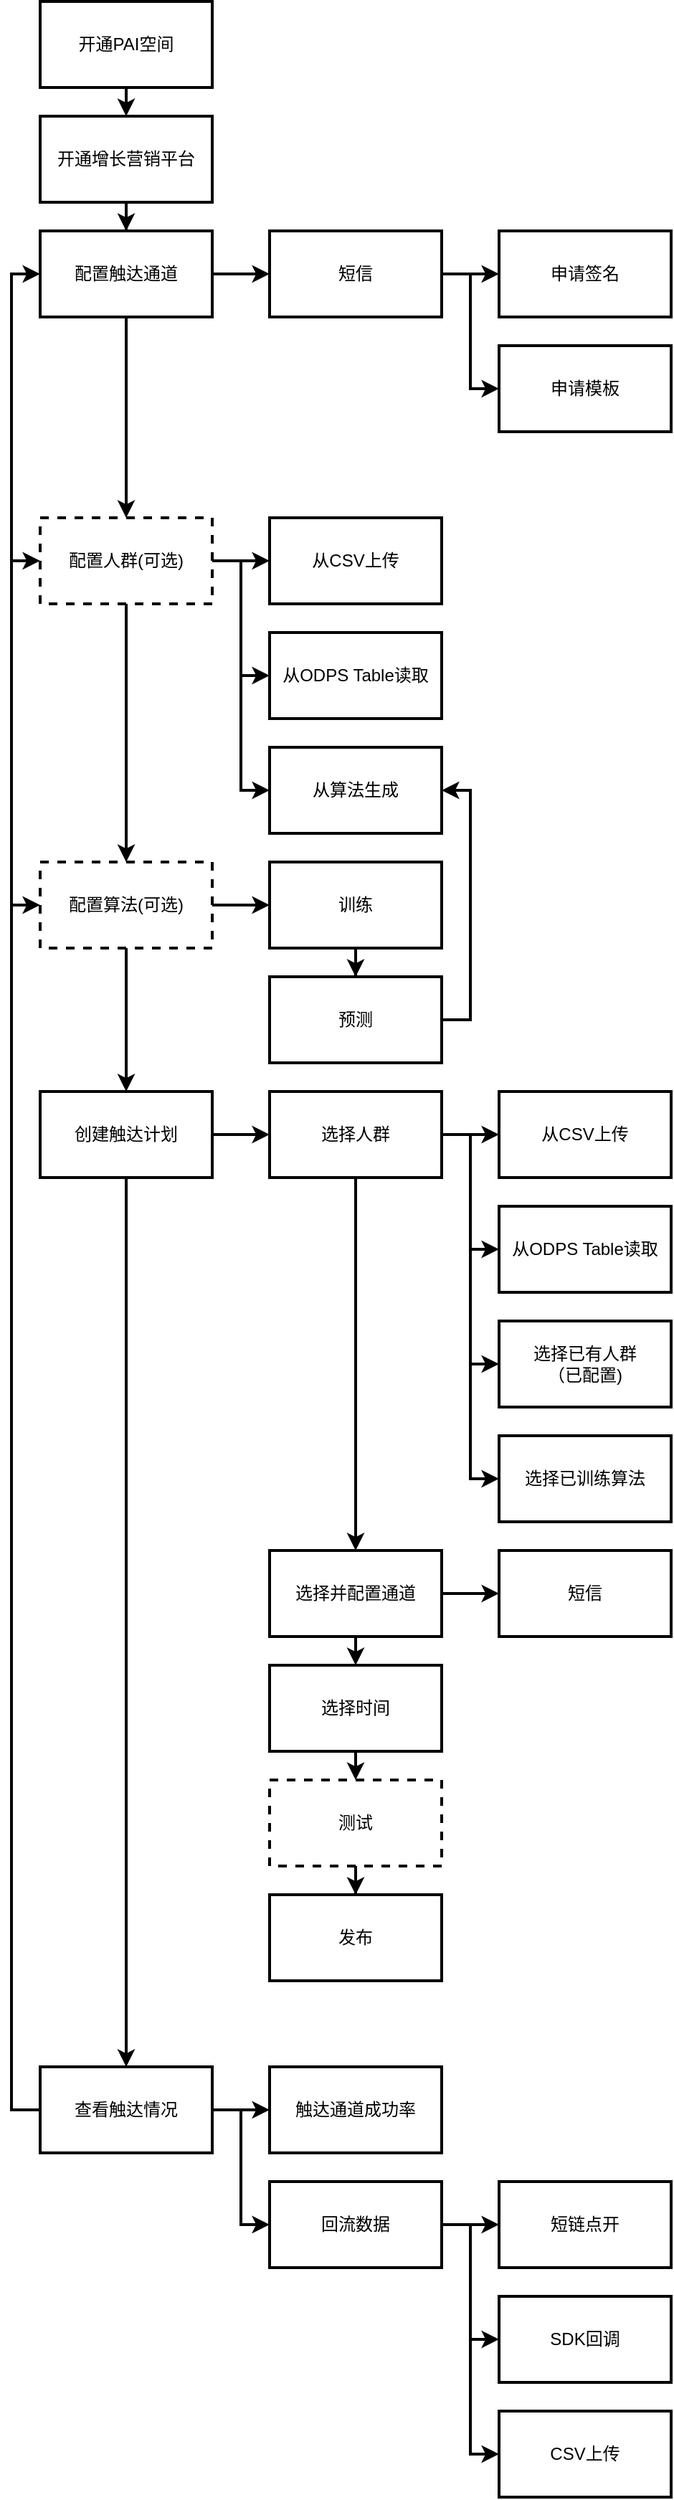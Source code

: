 <mxfile version="15.8.2" type="github">
  <diagram id="BuAxbPYosKj4T7V_GTE_" name="Page-1">
    <mxGraphModel dx="1158" dy="1722" grid="1" gridSize="10" guides="1" tooltips="1" connect="1" arrows="1" fold="1" page="1" pageScale="1" pageWidth="850" pageHeight="1100" math="0" shadow="0">
      <root>
        <mxCell id="0" />
        <mxCell id="1" parent="0" />
        <mxCell id="iF7CuUo6p0rLNnXxhPBk-7" style="edgeStyle=orthogonalEdgeStyle;rounded=0;orthogonalLoop=1;jettySize=auto;html=1;exitX=0.5;exitY=1;exitDx=0;exitDy=0;entryX=0.5;entryY=0;entryDx=0;entryDy=0;strokeWidth=2;" parent="1" source="iF7CuUo6p0rLNnXxhPBk-1" target="iF7CuUo6p0rLNnXxhPBk-2" edge="1">
          <mxGeometry relative="1" as="geometry" />
        </mxCell>
        <mxCell id="iF7CuUo6p0rLNnXxhPBk-1" value="开通PAI空间" style="rounded=0;whiteSpace=wrap;html=1;strokeWidth=2;" parent="1" vertex="1">
          <mxGeometry x="320" width="120" height="60" as="geometry" />
        </mxCell>
        <mxCell id="iF7CuUo6p0rLNnXxhPBk-6" value="" style="edgeStyle=orthogonalEdgeStyle;rounded=0;orthogonalLoop=1;jettySize=auto;html=1;strokeWidth=2;" parent="1" source="iF7CuUo6p0rLNnXxhPBk-2" target="iF7CuUo6p0rLNnXxhPBk-5" edge="1">
          <mxGeometry relative="1" as="geometry" />
        </mxCell>
        <mxCell id="iF7CuUo6p0rLNnXxhPBk-2" value="开通增长营销平台" style="rounded=0;whiteSpace=wrap;html=1;strokeWidth=2;" parent="1" vertex="1">
          <mxGeometry x="320" y="80" width="120" height="60" as="geometry" />
        </mxCell>
        <mxCell id="iF7CuUo6p0rLNnXxhPBk-31" style="edgeStyle=orthogonalEdgeStyle;rounded=0;orthogonalLoop=1;jettySize=auto;html=1;exitX=0.5;exitY=1;exitDx=0;exitDy=0;entryX=0.5;entryY=0;entryDx=0;entryDy=0;strokeWidth=2;" parent="1" source="iF7CuUo6p0rLNnXxhPBk-5" target="iF7CuUo6p0rLNnXxhPBk-14" edge="1">
          <mxGeometry relative="1" as="geometry" />
        </mxCell>
        <mxCell id="iF7CuUo6p0rLNnXxhPBk-58" style="edgeStyle=orthogonalEdgeStyle;rounded=0;orthogonalLoop=1;jettySize=auto;html=1;exitX=1;exitY=0.5;exitDx=0;exitDy=0;strokeWidth=2;" parent="1" source="iF7CuUo6p0rLNnXxhPBk-5" target="iF7CuUo6p0rLNnXxhPBk-56" edge="1">
          <mxGeometry relative="1" as="geometry" />
        </mxCell>
        <mxCell id="iF7CuUo6p0rLNnXxhPBk-5" value="配置触达通道" style="rounded=0;whiteSpace=wrap;html=1;strokeWidth=2;" parent="1" vertex="1">
          <mxGeometry x="320" y="160" width="120" height="60" as="geometry" />
        </mxCell>
        <mxCell id="iF7CuUo6p0rLNnXxhPBk-18" value="" style="edgeStyle=orthogonalEdgeStyle;rounded=0;orthogonalLoop=1;jettySize=auto;html=1;strokeWidth=2;" parent="1" source="iF7CuUo6p0rLNnXxhPBk-8" target="iF7CuUo6p0rLNnXxhPBk-17" edge="1">
          <mxGeometry relative="1" as="geometry" />
        </mxCell>
        <mxCell id="iF7CuUo6p0rLNnXxhPBk-51" style="edgeStyle=orthogonalEdgeStyle;rounded=0;orthogonalLoop=1;jettySize=auto;html=1;exitX=0.5;exitY=1;exitDx=0;exitDy=0;strokeWidth=2;" parent="1" source="iF7CuUo6p0rLNnXxhPBk-8" target="iF7CuUo6p0rLNnXxhPBk-50" edge="1">
          <mxGeometry relative="1" as="geometry" />
        </mxCell>
        <mxCell id="iF7CuUo6p0rLNnXxhPBk-8" value="创建触达计划" style="rounded=0;whiteSpace=wrap;html=1;strokeWidth=2;" parent="1" vertex="1">
          <mxGeometry x="320" y="760" width="120" height="60" as="geometry" />
        </mxCell>
        <mxCell id="iF7CuUo6p0rLNnXxhPBk-10" value="申请签名" style="rounded=0;whiteSpace=wrap;html=1;strokeWidth=2;" parent="1" vertex="1">
          <mxGeometry x="640" y="160" width="120" height="60" as="geometry" />
        </mxCell>
        <mxCell id="iF7CuUo6p0rLNnXxhPBk-12" value="申请模板" style="rounded=0;whiteSpace=wrap;html=1;strokeWidth=2;" parent="1" vertex="1">
          <mxGeometry x="640" y="240" width="120" height="60" as="geometry" />
        </mxCell>
        <mxCell id="iF7CuUo6p0rLNnXxhPBk-27" style="edgeStyle=orthogonalEdgeStyle;rounded=0;orthogonalLoop=1;jettySize=auto;html=1;exitX=1;exitY=0.5;exitDx=0;exitDy=0;strokeWidth=2;" parent="1" source="iF7CuUo6p0rLNnXxhPBk-14" target="iF7CuUo6p0rLNnXxhPBk-26" edge="1">
          <mxGeometry relative="1" as="geometry" />
        </mxCell>
        <mxCell id="iF7CuUo6p0rLNnXxhPBk-29" style="edgeStyle=orthogonalEdgeStyle;rounded=0;orthogonalLoop=1;jettySize=auto;html=1;exitX=1;exitY=0.5;exitDx=0;exitDy=0;entryX=0;entryY=0.5;entryDx=0;entryDy=0;strokeWidth=2;" parent="1" source="iF7CuUo6p0rLNnXxhPBk-14" target="iF7CuUo6p0rLNnXxhPBk-28" edge="1">
          <mxGeometry relative="1" as="geometry" />
        </mxCell>
        <mxCell id="iF7CuUo6p0rLNnXxhPBk-42" value="" style="edgeStyle=orthogonalEdgeStyle;rounded=0;orthogonalLoop=1;jettySize=auto;html=1;strokeWidth=2;" parent="1" source="iF7CuUo6p0rLNnXxhPBk-14" target="iF7CuUo6p0rLNnXxhPBk-41" edge="1">
          <mxGeometry relative="1" as="geometry" />
        </mxCell>
        <mxCell id="EF3lUWOkVqBbEtIIiN_L-3" style="edgeStyle=orthogonalEdgeStyle;rounded=0;orthogonalLoop=1;jettySize=auto;html=1;exitX=1;exitY=0.5;exitDx=0;exitDy=0;entryX=0;entryY=0.5;entryDx=0;entryDy=0;strokeWidth=2;" edge="1" parent="1" source="iF7CuUo6p0rLNnXxhPBk-14" target="EF3lUWOkVqBbEtIIiN_L-1">
          <mxGeometry relative="1" as="geometry" />
        </mxCell>
        <mxCell id="iF7CuUo6p0rLNnXxhPBk-14" value="配置人群(可选)" style="rounded=0;whiteSpace=wrap;html=1;strokeWidth=2;dashed=1;" parent="1" vertex="1">
          <mxGeometry x="320" y="360" width="120" height="60" as="geometry" />
        </mxCell>
        <mxCell id="iF7CuUo6p0rLNnXxhPBk-21" value="" style="edgeStyle=orthogonalEdgeStyle;rounded=0;orthogonalLoop=1;jettySize=auto;html=1;strokeWidth=2;" parent="1" source="iF7CuUo6p0rLNnXxhPBk-17" target="iF7CuUo6p0rLNnXxhPBk-20" edge="1">
          <mxGeometry relative="1" as="geometry" />
        </mxCell>
        <mxCell id="iF7CuUo6p0rLNnXxhPBk-34" style="edgeStyle=orthogonalEdgeStyle;rounded=0;orthogonalLoop=1;jettySize=auto;html=1;exitX=1;exitY=0.5;exitDx=0;exitDy=0;entryX=0;entryY=0.5;entryDx=0;entryDy=0;strokeWidth=2;" parent="1" source="iF7CuUo6p0rLNnXxhPBk-17" target="iF7CuUo6p0rLNnXxhPBk-22" edge="1">
          <mxGeometry relative="1" as="geometry" />
        </mxCell>
        <mxCell id="iF7CuUo6p0rLNnXxhPBk-35" style="edgeStyle=orthogonalEdgeStyle;rounded=0;orthogonalLoop=1;jettySize=auto;html=1;exitX=1;exitY=0.5;exitDx=0;exitDy=0;entryX=0;entryY=0.5;entryDx=0;entryDy=0;strokeWidth=2;" parent="1" source="iF7CuUo6p0rLNnXxhPBk-17" target="iF7CuUo6p0rLNnXxhPBk-23" edge="1">
          <mxGeometry relative="1" as="geometry" />
        </mxCell>
        <mxCell id="iF7CuUo6p0rLNnXxhPBk-37" style="edgeStyle=orthogonalEdgeStyle;rounded=0;orthogonalLoop=1;jettySize=auto;html=1;exitX=1;exitY=0.5;exitDx=0;exitDy=0;entryX=0;entryY=0.5;entryDx=0;entryDy=0;strokeWidth=2;" parent="1" source="iF7CuUo6p0rLNnXxhPBk-17" target="iF7CuUo6p0rLNnXxhPBk-36" edge="1">
          <mxGeometry relative="1" as="geometry" />
        </mxCell>
        <mxCell id="iF7CuUo6p0rLNnXxhPBk-53" style="edgeStyle=orthogonalEdgeStyle;rounded=0;orthogonalLoop=1;jettySize=auto;html=1;exitX=0.5;exitY=1;exitDx=0;exitDy=0;strokeWidth=2;" parent="1" source="iF7CuUo6p0rLNnXxhPBk-17" target="iF7CuUo6p0rLNnXxhPBk-52" edge="1">
          <mxGeometry relative="1" as="geometry" />
        </mxCell>
        <mxCell id="iF7CuUo6p0rLNnXxhPBk-17" value="选择人群" style="rounded=0;whiteSpace=wrap;html=1;strokeWidth=2;" parent="1" vertex="1">
          <mxGeometry x="480" y="760" width="120" height="60" as="geometry" />
        </mxCell>
        <mxCell id="iF7CuUo6p0rLNnXxhPBk-20" value="从CSV上传" style="rounded=0;whiteSpace=wrap;html=1;strokeWidth=2;" parent="1" vertex="1">
          <mxGeometry x="640" y="760" width="120" height="60" as="geometry" />
        </mxCell>
        <mxCell id="iF7CuUo6p0rLNnXxhPBk-22" value="从ODPS Table读取" style="rounded=0;whiteSpace=wrap;html=1;strokeWidth=2;" parent="1" vertex="1">
          <mxGeometry x="640" y="840" width="120" height="60" as="geometry" />
        </mxCell>
        <mxCell id="iF7CuUo6p0rLNnXxhPBk-23" value="选择已有人群&lt;br&gt;（已配置)" style="rounded=0;whiteSpace=wrap;html=1;strokeWidth=2;" parent="1" vertex="1">
          <mxGeometry x="640" y="920" width="120" height="60" as="geometry" />
        </mxCell>
        <mxCell id="iF7CuUo6p0rLNnXxhPBk-26" value="从CSV上传" style="rounded=0;whiteSpace=wrap;html=1;strokeWidth=2;" parent="1" vertex="1">
          <mxGeometry x="480" y="360" width="120" height="60" as="geometry" />
        </mxCell>
        <mxCell id="iF7CuUo6p0rLNnXxhPBk-28" value="从ODPS Table读取" style="rounded=0;whiteSpace=wrap;html=1;strokeWidth=2;" parent="1" vertex="1">
          <mxGeometry x="480" y="440" width="120" height="60" as="geometry" />
        </mxCell>
        <mxCell id="iF7CuUo6p0rLNnXxhPBk-36" value="选择已训练算法" style="rounded=0;whiteSpace=wrap;html=1;strokeWidth=2;" parent="1" vertex="1">
          <mxGeometry x="640" y="1000" width="120" height="60" as="geometry" />
        </mxCell>
        <mxCell id="iF7CuUo6p0rLNnXxhPBk-43" style="edgeStyle=orthogonalEdgeStyle;rounded=0;orthogonalLoop=1;jettySize=auto;html=1;exitX=0.5;exitY=1;exitDx=0;exitDy=0;entryX=0.5;entryY=0;entryDx=0;entryDy=0;strokeWidth=2;" parent="1" source="iF7CuUo6p0rLNnXxhPBk-41" target="iF7CuUo6p0rLNnXxhPBk-8" edge="1">
          <mxGeometry relative="1" as="geometry" />
        </mxCell>
        <mxCell id="iF7CuUo6p0rLNnXxhPBk-46" style="edgeStyle=orthogonalEdgeStyle;rounded=0;orthogonalLoop=1;jettySize=auto;html=1;exitX=1;exitY=0.5;exitDx=0;exitDy=0;entryX=0;entryY=0.5;entryDx=0;entryDy=0;strokeWidth=2;" parent="1" source="iF7CuUo6p0rLNnXxhPBk-41" target="iF7CuUo6p0rLNnXxhPBk-45" edge="1">
          <mxGeometry relative="1" as="geometry" />
        </mxCell>
        <mxCell id="iF7CuUo6p0rLNnXxhPBk-41" value="配置算法(可选)" style="rounded=0;whiteSpace=wrap;html=1;strokeWidth=2;dashed=1;" parent="1" vertex="1">
          <mxGeometry x="320" y="600" width="120" height="60" as="geometry" />
        </mxCell>
        <mxCell id="EF3lUWOkVqBbEtIIiN_L-6" style="edgeStyle=orthogonalEdgeStyle;rounded=0;orthogonalLoop=1;jettySize=auto;html=1;exitX=0.5;exitY=1;exitDx=0;exitDy=0;strokeWidth=2;" edge="1" parent="1" source="iF7CuUo6p0rLNnXxhPBk-45" target="iF7CuUo6p0rLNnXxhPBk-47">
          <mxGeometry relative="1" as="geometry" />
        </mxCell>
        <mxCell id="iF7CuUo6p0rLNnXxhPBk-45" value="训练" style="rounded=0;whiteSpace=wrap;html=1;strokeWidth=2;" parent="1" vertex="1">
          <mxGeometry x="480" y="600" width="120" height="60" as="geometry" />
        </mxCell>
        <mxCell id="EF3lUWOkVqBbEtIIiN_L-5" style="edgeStyle=orthogonalEdgeStyle;rounded=0;orthogonalLoop=1;jettySize=auto;html=1;exitX=1;exitY=0.5;exitDx=0;exitDy=0;entryX=1;entryY=0.5;entryDx=0;entryDy=0;strokeWidth=2;" edge="1" parent="1" source="iF7CuUo6p0rLNnXxhPBk-47" target="EF3lUWOkVqBbEtIIiN_L-1">
          <mxGeometry relative="1" as="geometry" />
        </mxCell>
        <mxCell id="iF7CuUo6p0rLNnXxhPBk-47" value="预测" style="rounded=0;whiteSpace=wrap;html=1;strokeWidth=2;" parent="1" vertex="1">
          <mxGeometry x="480" y="680" width="120" height="60" as="geometry" />
        </mxCell>
        <mxCell id="iF7CuUo6p0rLNnXxhPBk-55" value="" style="edgeStyle=orthogonalEdgeStyle;rounded=0;orthogonalLoop=1;jettySize=auto;html=1;strokeWidth=2;" parent="1" source="iF7CuUo6p0rLNnXxhPBk-50" target="iF7CuUo6p0rLNnXxhPBk-54" edge="1">
          <mxGeometry relative="1" as="geometry" />
        </mxCell>
        <mxCell id="iF7CuUo6p0rLNnXxhPBk-71" style="edgeStyle=orthogonalEdgeStyle;rounded=0;orthogonalLoop=1;jettySize=auto;html=1;exitX=1;exitY=0.5;exitDx=0;exitDy=0;entryX=0;entryY=0.5;entryDx=0;entryDy=0;strokeWidth=2;" parent="1" source="iF7CuUo6p0rLNnXxhPBk-50" target="iF7CuUo6p0rLNnXxhPBk-70" edge="1">
          <mxGeometry relative="1" as="geometry" />
        </mxCell>
        <mxCell id="iF7CuUo6p0rLNnXxhPBk-78" style="edgeStyle=orthogonalEdgeStyle;rounded=0;orthogonalLoop=1;jettySize=auto;html=1;exitX=0;exitY=0.5;exitDx=0;exitDy=0;entryX=0;entryY=0.5;entryDx=0;entryDy=0;strokeWidth=2;" parent="1" source="iF7CuUo6p0rLNnXxhPBk-50" target="iF7CuUo6p0rLNnXxhPBk-41" edge="1">
          <mxGeometry relative="1" as="geometry" />
        </mxCell>
        <mxCell id="iF7CuUo6p0rLNnXxhPBk-79" style="edgeStyle=orthogonalEdgeStyle;rounded=0;orthogonalLoop=1;jettySize=auto;html=1;exitX=0;exitY=0.5;exitDx=0;exitDy=0;entryX=0;entryY=0.5;entryDx=0;entryDy=0;strokeWidth=2;" parent="1" source="iF7CuUo6p0rLNnXxhPBk-50" target="iF7CuUo6p0rLNnXxhPBk-5" edge="1">
          <mxGeometry relative="1" as="geometry" />
        </mxCell>
        <mxCell id="iF7CuUo6p0rLNnXxhPBk-80" style="edgeStyle=orthogonalEdgeStyle;rounded=0;orthogonalLoop=1;jettySize=auto;html=1;exitX=0;exitY=0.5;exitDx=0;exitDy=0;entryX=0;entryY=0.5;entryDx=0;entryDy=0;strokeWidth=2;" parent="1" source="iF7CuUo6p0rLNnXxhPBk-50" target="iF7CuUo6p0rLNnXxhPBk-14" edge="1">
          <mxGeometry relative="1" as="geometry" />
        </mxCell>
        <mxCell id="iF7CuUo6p0rLNnXxhPBk-50" value="查看触达情况" style="rounded=0;whiteSpace=wrap;html=1;strokeWidth=2;" parent="1" vertex="1">
          <mxGeometry x="320" y="1440" width="120" height="60" as="geometry" />
        </mxCell>
        <mxCell id="iF7CuUo6p0rLNnXxhPBk-63" value="" style="edgeStyle=orthogonalEdgeStyle;rounded=0;orthogonalLoop=1;jettySize=auto;html=1;strokeWidth=2;" parent="1" source="iF7CuUo6p0rLNnXxhPBk-52" target="iF7CuUo6p0rLNnXxhPBk-62" edge="1">
          <mxGeometry relative="1" as="geometry" />
        </mxCell>
        <mxCell id="iF7CuUo6p0rLNnXxhPBk-64" style="edgeStyle=orthogonalEdgeStyle;rounded=0;orthogonalLoop=1;jettySize=auto;html=1;exitX=0.5;exitY=1;exitDx=0;exitDy=0;entryX=0.5;entryY=0;entryDx=0;entryDy=0;strokeWidth=2;" parent="1" source="iF7CuUo6p0rLNnXxhPBk-52" target="iF7CuUo6p0rLNnXxhPBk-61" edge="1">
          <mxGeometry relative="1" as="geometry" />
        </mxCell>
        <mxCell id="iF7CuUo6p0rLNnXxhPBk-52" value="选择并配置通道" style="rounded=0;whiteSpace=wrap;html=1;strokeWidth=2;" parent="1" vertex="1">
          <mxGeometry x="480" y="1080" width="120" height="60" as="geometry" />
        </mxCell>
        <mxCell id="iF7CuUo6p0rLNnXxhPBk-54" value="触达通道成功率" style="rounded=0;whiteSpace=wrap;html=1;strokeWidth=2;" parent="1" vertex="1">
          <mxGeometry x="480" y="1440" width="120" height="60" as="geometry" />
        </mxCell>
        <mxCell id="iF7CuUo6p0rLNnXxhPBk-59" style="edgeStyle=orthogonalEdgeStyle;rounded=0;orthogonalLoop=1;jettySize=auto;html=1;exitX=1;exitY=0.5;exitDx=0;exitDy=0;entryX=0;entryY=0.5;entryDx=0;entryDy=0;strokeWidth=2;" parent="1" source="iF7CuUo6p0rLNnXxhPBk-56" target="iF7CuUo6p0rLNnXxhPBk-10" edge="1">
          <mxGeometry relative="1" as="geometry" />
        </mxCell>
        <mxCell id="iF7CuUo6p0rLNnXxhPBk-60" style="edgeStyle=orthogonalEdgeStyle;rounded=0;orthogonalLoop=1;jettySize=auto;html=1;exitX=1;exitY=0.5;exitDx=0;exitDy=0;entryX=0;entryY=0.5;entryDx=0;entryDy=0;strokeWidth=2;" parent="1" source="iF7CuUo6p0rLNnXxhPBk-56" target="iF7CuUo6p0rLNnXxhPBk-12" edge="1">
          <mxGeometry relative="1" as="geometry" />
        </mxCell>
        <mxCell id="iF7CuUo6p0rLNnXxhPBk-56" value="短信" style="rounded=0;whiteSpace=wrap;html=1;strokeWidth=2;" parent="1" vertex="1">
          <mxGeometry x="480" y="160" width="120" height="60" as="geometry" />
        </mxCell>
        <mxCell id="iF7CuUo6p0rLNnXxhPBk-66" style="edgeStyle=orthogonalEdgeStyle;rounded=0;orthogonalLoop=1;jettySize=auto;html=1;exitX=0.5;exitY=1;exitDx=0;exitDy=0;entryX=0.5;entryY=0;entryDx=0;entryDy=0;strokeWidth=2;" parent="1" source="iF7CuUo6p0rLNnXxhPBk-61" target="iF7CuUo6p0rLNnXxhPBk-65" edge="1">
          <mxGeometry relative="1" as="geometry" />
        </mxCell>
        <mxCell id="iF7CuUo6p0rLNnXxhPBk-61" value="选择时间" style="rounded=0;whiteSpace=wrap;html=1;strokeWidth=2;" parent="1" vertex="1">
          <mxGeometry x="480" y="1160" width="120" height="60" as="geometry" />
        </mxCell>
        <mxCell id="iF7CuUo6p0rLNnXxhPBk-62" value="短信" style="rounded=0;whiteSpace=wrap;html=1;strokeWidth=2;" parent="1" vertex="1">
          <mxGeometry x="640" y="1080" width="120" height="60" as="geometry" />
        </mxCell>
        <mxCell id="iF7CuUo6p0rLNnXxhPBk-68" style="edgeStyle=orthogonalEdgeStyle;rounded=0;orthogonalLoop=1;jettySize=auto;html=1;exitX=0.5;exitY=1;exitDx=0;exitDy=0;strokeWidth=2;" parent="1" source="iF7CuUo6p0rLNnXxhPBk-65" target="iF7CuUo6p0rLNnXxhPBk-67" edge="1">
          <mxGeometry relative="1" as="geometry" />
        </mxCell>
        <mxCell id="iF7CuUo6p0rLNnXxhPBk-65" value="测试" style="rounded=0;whiteSpace=wrap;html=1;strokeWidth=2;dashed=1;" parent="1" vertex="1">
          <mxGeometry x="480" y="1240" width="120" height="60" as="geometry" />
        </mxCell>
        <mxCell id="iF7CuUo6p0rLNnXxhPBk-67" value="发布" style="rounded=0;whiteSpace=wrap;html=1;strokeWidth=2;" parent="1" vertex="1">
          <mxGeometry x="480" y="1320" width="120" height="60" as="geometry" />
        </mxCell>
        <mxCell id="iF7CuUo6p0rLNnXxhPBk-73" style="edgeStyle=orthogonalEdgeStyle;rounded=0;orthogonalLoop=1;jettySize=auto;html=1;exitX=1;exitY=0.5;exitDx=0;exitDy=0;strokeWidth=2;" parent="1" source="iF7CuUo6p0rLNnXxhPBk-70" target="iF7CuUo6p0rLNnXxhPBk-72" edge="1">
          <mxGeometry relative="1" as="geometry" />
        </mxCell>
        <mxCell id="iF7CuUo6p0rLNnXxhPBk-75" style="edgeStyle=orthogonalEdgeStyle;rounded=0;orthogonalLoop=1;jettySize=auto;html=1;exitX=1;exitY=0.5;exitDx=0;exitDy=0;entryX=0;entryY=0.5;entryDx=0;entryDy=0;strokeWidth=2;" parent="1" source="iF7CuUo6p0rLNnXxhPBk-70" target="iF7CuUo6p0rLNnXxhPBk-74" edge="1">
          <mxGeometry relative="1" as="geometry" />
        </mxCell>
        <mxCell id="iF7CuUo6p0rLNnXxhPBk-77" style="edgeStyle=orthogonalEdgeStyle;rounded=0;orthogonalLoop=1;jettySize=auto;html=1;exitX=1;exitY=0.5;exitDx=0;exitDy=0;entryX=0;entryY=0.5;entryDx=0;entryDy=0;strokeWidth=2;" parent="1" source="iF7CuUo6p0rLNnXxhPBk-70" target="iF7CuUo6p0rLNnXxhPBk-76" edge="1">
          <mxGeometry relative="1" as="geometry" />
        </mxCell>
        <mxCell id="iF7CuUo6p0rLNnXxhPBk-70" value="回流数据" style="rounded=0;whiteSpace=wrap;html=1;strokeWidth=2;" parent="1" vertex="1">
          <mxGeometry x="480" y="1520" width="120" height="60" as="geometry" />
        </mxCell>
        <mxCell id="iF7CuUo6p0rLNnXxhPBk-72" value="短链点开" style="rounded=0;whiteSpace=wrap;html=1;strokeWidth=2;" parent="1" vertex="1">
          <mxGeometry x="640" y="1520" width="120" height="60" as="geometry" />
        </mxCell>
        <mxCell id="iF7CuUo6p0rLNnXxhPBk-74" value="SDK回调" style="rounded=0;whiteSpace=wrap;html=1;strokeWidth=2;" parent="1" vertex="1">
          <mxGeometry x="640" y="1600" width="120" height="60" as="geometry" />
        </mxCell>
        <mxCell id="iF7CuUo6p0rLNnXxhPBk-76" value="CSV上传" style="rounded=0;whiteSpace=wrap;html=1;strokeWidth=2;" parent="1" vertex="1">
          <mxGeometry x="640" y="1680" width="120" height="60" as="geometry" />
        </mxCell>
        <mxCell id="EF3lUWOkVqBbEtIIiN_L-1" value="从算法生成" style="rounded=0;whiteSpace=wrap;html=1;strokeWidth=2;" vertex="1" parent="1">
          <mxGeometry x="480" y="520" width="120" height="60" as="geometry" />
        </mxCell>
      </root>
    </mxGraphModel>
  </diagram>
</mxfile>
